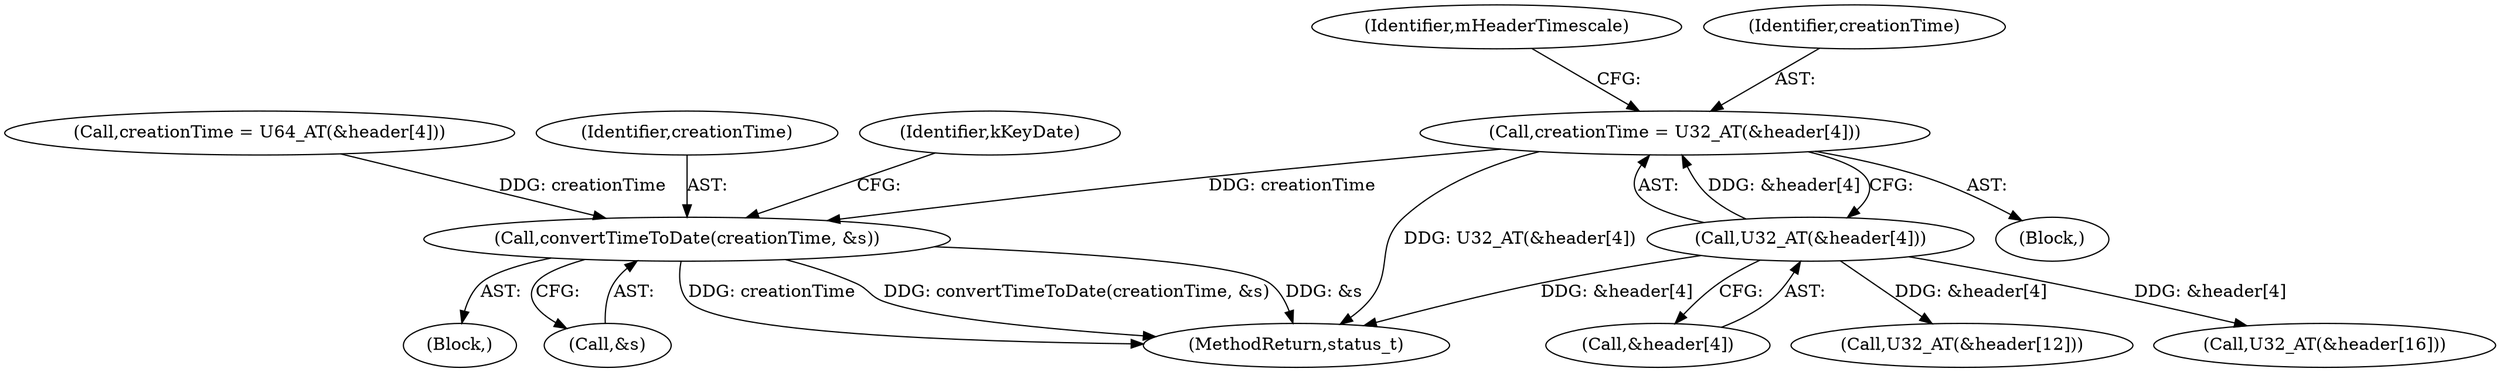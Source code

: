 digraph "0_Android_f4a88c8ed4f8186b3d6e2852993e063fc33ff231@API" {
"1002417" [label="(Call,creationTime = U32_AT(&header[4]))"];
"1002419" [label="(Call,U32_AT(&header[4]))"];
"1002463" [label="(Call,convertTimeToDate(creationTime, &s))"];
"1002419" [label="(Call,U32_AT(&header[4]))"];
"1002434" [label="(Call,U32_AT(&header[16]))"];
"1002463" [label="(Call,convertTimeToDate(creationTime, &s))"];
"1002425" [label="(Identifier,mHeaderTimescale)"];
"1002416" [label="(Block,)"];
"1002420" [label="(Call,&header[4])"];
"1002337" [label="(Block,)"];
"1002465" [label="(Call,&s)"];
"1002468" [label="(Identifier,kKeyDate)"];
"1002376" [label="(Call,creationTime = U64_AT(&header[4]))"];
"1002464" [label="(Identifier,creationTime)"];
"1002417" [label="(Call,creationTime = U32_AT(&header[4]))"];
"1002426" [label="(Call,U32_AT(&header[12]))"];
"1002911" [label="(MethodReturn,status_t)"];
"1002418" [label="(Identifier,creationTime)"];
"1002417" -> "1002416"  [label="AST: "];
"1002417" -> "1002419"  [label="CFG: "];
"1002418" -> "1002417"  [label="AST: "];
"1002419" -> "1002417"  [label="AST: "];
"1002425" -> "1002417"  [label="CFG: "];
"1002417" -> "1002911"  [label="DDG: U32_AT(&header[4])"];
"1002419" -> "1002417"  [label="DDG: &header[4]"];
"1002417" -> "1002463"  [label="DDG: creationTime"];
"1002419" -> "1002420"  [label="CFG: "];
"1002420" -> "1002419"  [label="AST: "];
"1002419" -> "1002911"  [label="DDG: &header[4]"];
"1002419" -> "1002426"  [label="DDG: &header[4]"];
"1002419" -> "1002434"  [label="DDG: &header[4]"];
"1002463" -> "1002337"  [label="AST: "];
"1002463" -> "1002465"  [label="CFG: "];
"1002464" -> "1002463"  [label="AST: "];
"1002465" -> "1002463"  [label="AST: "];
"1002468" -> "1002463"  [label="CFG: "];
"1002463" -> "1002911"  [label="DDG: creationTime"];
"1002463" -> "1002911"  [label="DDG: convertTimeToDate(creationTime, &s)"];
"1002463" -> "1002911"  [label="DDG: &s"];
"1002376" -> "1002463"  [label="DDG: creationTime"];
}
